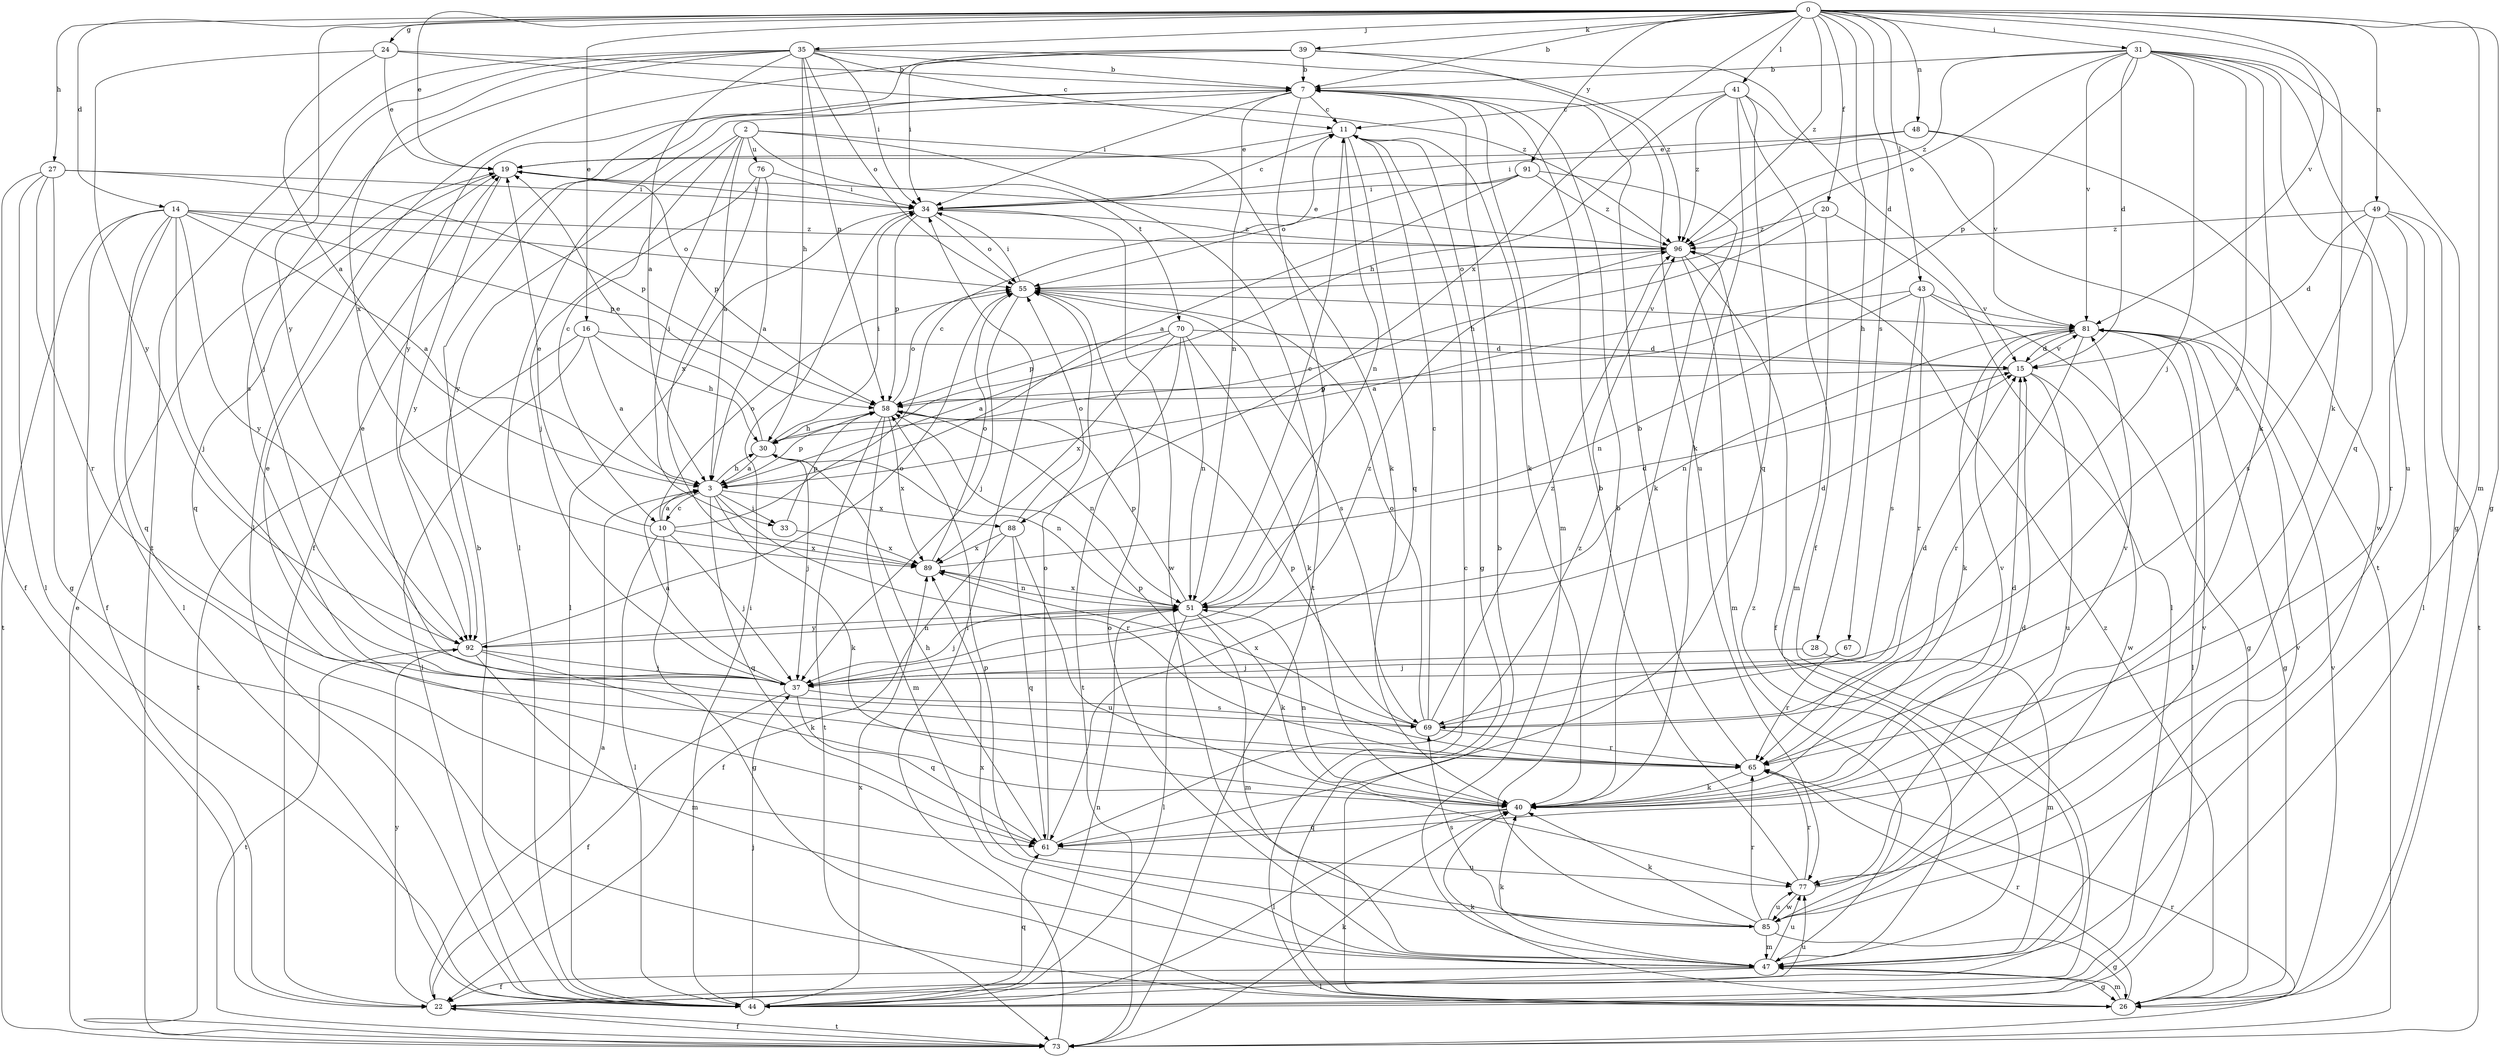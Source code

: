 strict digraph  {
0;
2;
3;
7;
10;
11;
14;
15;
16;
19;
20;
22;
24;
26;
27;
28;
30;
31;
33;
34;
35;
37;
39;
40;
41;
43;
44;
47;
48;
49;
51;
55;
58;
61;
65;
67;
69;
70;
73;
76;
77;
81;
85;
88;
89;
91;
92;
96;
0 -> 7  [label=b];
0 -> 14  [label=d];
0 -> 16  [label=e];
0 -> 19  [label=e];
0 -> 20  [label=f];
0 -> 24  [label=g];
0 -> 26  [label=g];
0 -> 27  [label=h];
0 -> 28  [label=h];
0 -> 31  [label=i];
0 -> 35  [label=j];
0 -> 39  [label=k];
0 -> 40  [label=k];
0 -> 41  [label=l];
0 -> 43  [label=l];
0 -> 47  [label=m];
0 -> 48  [label=n];
0 -> 49  [label=n];
0 -> 67  [label=s];
0 -> 81  [label=v];
0 -> 88  [label=x];
0 -> 91  [label=y];
0 -> 92  [label=y];
0 -> 96  [label=z];
2 -> 3  [label=a];
2 -> 10  [label=c];
2 -> 33  [label=i];
2 -> 40  [label=k];
2 -> 70  [label=t];
2 -> 73  [label=t];
2 -> 76  [label=u];
2 -> 92  [label=y];
3 -> 10  [label=c];
3 -> 30  [label=h];
3 -> 33  [label=i];
3 -> 40  [label=k];
3 -> 58  [label=p];
3 -> 61  [label=q];
3 -> 65  [label=r];
3 -> 88  [label=x];
7 -> 11  [label=c];
7 -> 22  [label=f];
7 -> 34  [label=i];
7 -> 37  [label=j];
7 -> 44  [label=l];
7 -> 47  [label=m];
7 -> 51  [label=n];
10 -> 3  [label=a];
10 -> 11  [label=c];
10 -> 19  [label=e];
10 -> 26  [label=g];
10 -> 37  [label=j];
10 -> 44  [label=l];
10 -> 55  [label=o];
10 -> 89  [label=x];
11 -> 19  [label=e];
11 -> 26  [label=g];
11 -> 40  [label=k];
11 -> 51  [label=n];
11 -> 61  [label=q];
14 -> 3  [label=a];
14 -> 22  [label=f];
14 -> 37  [label=j];
14 -> 44  [label=l];
14 -> 55  [label=o];
14 -> 58  [label=p];
14 -> 61  [label=q];
14 -> 73  [label=t];
14 -> 92  [label=y];
14 -> 96  [label=z];
15 -> 58  [label=p];
15 -> 77  [label=u];
15 -> 81  [label=v];
15 -> 85  [label=w];
16 -> 3  [label=a];
16 -> 15  [label=d];
16 -> 30  [label=h];
16 -> 44  [label=l];
16 -> 73  [label=t];
19 -> 34  [label=i];
19 -> 58  [label=p];
19 -> 61  [label=q];
19 -> 92  [label=y];
20 -> 30  [label=h];
20 -> 44  [label=l];
20 -> 47  [label=m];
20 -> 96  [label=z];
22 -> 3  [label=a];
22 -> 73  [label=t];
22 -> 77  [label=u];
22 -> 92  [label=y];
24 -> 3  [label=a];
24 -> 7  [label=b];
24 -> 19  [label=e];
24 -> 92  [label=y];
24 -> 96  [label=z];
26 -> 7  [label=b];
26 -> 11  [label=c];
26 -> 40  [label=k];
26 -> 47  [label=m];
26 -> 65  [label=r];
26 -> 81  [label=v];
26 -> 96  [label=z];
27 -> 22  [label=f];
27 -> 26  [label=g];
27 -> 34  [label=i];
27 -> 44  [label=l];
27 -> 58  [label=p];
27 -> 65  [label=r];
28 -> 37  [label=j];
28 -> 47  [label=m];
30 -> 3  [label=a];
30 -> 19  [label=e];
30 -> 34  [label=i];
30 -> 37  [label=j];
30 -> 51  [label=n];
31 -> 7  [label=b];
31 -> 15  [label=d];
31 -> 26  [label=g];
31 -> 37  [label=j];
31 -> 40  [label=k];
31 -> 55  [label=o];
31 -> 58  [label=p];
31 -> 61  [label=q];
31 -> 69  [label=s];
31 -> 77  [label=u];
31 -> 81  [label=v];
31 -> 96  [label=z];
33 -> 58  [label=p];
33 -> 89  [label=x];
34 -> 11  [label=c];
34 -> 44  [label=l];
34 -> 55  [label=o];
34 -> 58  [label=p];
34 -> 85  [label=w];
34 -> 96  [label=z];
35 -> 3  [label=a];
35 -> 7  [label=b];
35 -> 11  [label=c];
35 -> 30  [label=h];
35 -> 34  [label=i];
35 -> 37  [label=j];
35 -> 55  [label=o];
35 -> 58  [label=p];
35 -> 69  [label=s];
35 -> 73  [label=t];
35 -> 89  [label=x];
35 -> 96  [label=z];
37 -> 3  [label=a];
37 -> 19  [label=e];
37 -> 22  [label=f];
37 -> 61  [label=q];
37 -> 69  [label=s];
37 -> 96  [label=z];
39 -> 7  [label=b];
39 -> 15  [label=d];
39 -> 34  [label=i];
39 -> 44  [label=l];
39 -> 77  [label=u];
39 -> 92  [label=y];
40 -> 15  [label=d];
40 -> 44  [label=l];
40 -> 51  [label=n];
40 -> 61  [label=q];
40 -> 81  [label=v];
41 -> 11  [label=c];
41 -> 22  [label=f];
41 -> 30  [label=h];
41 -> 40  [label=k];
41 -> 61  [label=q];
41 -> 73  [label=t];
41 -> 96  [label=z];
43 -> 3  [label=a];
43 -> 26  [label=g];
43 -> 51  [label=n];
43 -> 65  [label=r];
43 -> 69  [label=s];
43 -> 81  [label=v];
44 -> 7  [label=b];
44 -> 34  [label=i];
44 -> 37  [label=j];
44 -> 51  [label=n];
44 -> 61  [label=q];
44 -> 89  [label=x];
47 -> 22  [label=f];
47 -> 26  [label=g];
47 -> 40  [label=k];
47 -> 44  [label=l];
47 -> 55  [label=o];
47 -> 77  [label=u];
47 -> 81  [label=v];
47 -> 89  [label=x];
47 -> 96  [label=z];
48 -> 19  [label=e];
48 -> 34  [label=i];
48 -> 81  [label=v];
48 -> 85  [label=w];
49 -> 15  [label=d];
49 -> 44  [label=l];
49 -> 65  [label=r];
49 -> 69  [label=s];
49 -> 73  [label=t];
49 -> 96  [label=z];
51 -> 11  [label=c];
51 -> 15  [label=d];
51 -> 37  [label=j];
51 -> 40  [label=k];
51 -> 44  [label=l];
51 -> 47  [label=m];
51 -> 58  [label=p];
51 -> 89  [label=x];
51 -> 92  [label=y];
55 -> 34  [label=i];
55 -> 37  [label=j];
55 -> 69  [label=s];
55 -> 81  [label=v];
58 -> 30  [label=h];
58 -> 47  [label=m];
58 -> 51  [label=n];
58 -> 55  [label=o];
58 -> 73  [label=t];
58 -> 89  [label=x];
61 -> 30  [label=h];
61 -> 55  [label=o];
61 -> 77  [label=u];
61 -> 96  [label=z];
65 -> 7  [label=b];
65 -> 19  [label=e];
65 -> 40  [label=k];
65 -> 58  [label=p];
65 -> 81  [label=v];
67 -> 37  [label=j];
67 -> 65  [label=r];
69 -> 11  [label=c];
69 -> 15  [label=d];
69 -> 55  [label=o];
69 -> 58  [label=p];
69 -> 65  [label=r];
69 -> 89  [label=x];
69 -> 96  [label=z];
70 -> 3  [label=a];
70 -> 15  [label=d];
70 -> 40  [label=k];
70 -> 51  [label=n];
70 -> 58  [label=p];
70 -> 73  [label=t];
70 -> 89  [label=x];
73 -> 19  [label=e];
73 -> 22  [label=f];
73 -> 34  [label=i];
73 -> 40  [label=k];
73 -> 65  [label=r];
76 -> 3  [label=a];
76 -> 34  [label=i];
76 -> 37  [label=j];
76 -> 89  [label=x];
77 -> 7  [label=b];
77 -> 15  [label=d];
77 -> 65  [label=r];
77 -> 85  [label=w];
81 -> 15  [label=d];
81 -> 26  [label=g];
81 -> 40  [label=k];
81 -> 44  [label=l];
81 -> 51  [label=n];
81 -> 65  [label=r];
85 -> 7  [label=b];
85 -> 26  [label=g];
85 -> 40  [label=k];
85 -> 47  [label=m];
85 -> 58  [label=p];
85 -> 65  [label=r];
85 -> 69  [label=s];
85 -> 77  [label=u];
85 -> 81  [label=v];
88 -> 22  [label=f];
88 -> 55  [label=o];
88 -> 61  [label=q];
88 -> 77  [label=u];
88 -> 89  [label=x];
89 -> 15  [label=d];
89 -> 51  [label=n];
89 -> 55  [label=o];
91 -> 3  [label=a];
91 -> 34  [label=i];
91 -> 40  [label=k];
91 -> 55  [label=o];
91 -> 96  [label=z];
92 -> 37  [label=j];
92 -> 40  [label=k];
92 -> 47  [label=m];
92 -> 51  [label=n];
92 -> 55  [label=o];
92 -> 73  [label=t];
96 -> 19  [label=e];
96 -> 22  [label=f];
96 -> 47  [label=m];
96 -> 55  [label=o];
}

